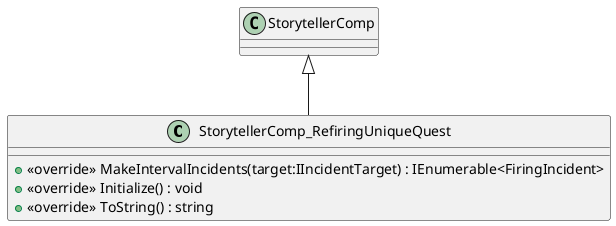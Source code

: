 @startuml
class StorytellerComp_RefiringUniqueQuest {
    + <<override>> MakeIntervalIncidents(target:IIncidentTarget) : IEnumerable<FiringIncident>
    + <<override>> Initialize() : void
    + <<override>> ToString() : string
}
StorytellerComp <|-- StorytellerComp_RefiringUniqueQuest
@enduml
